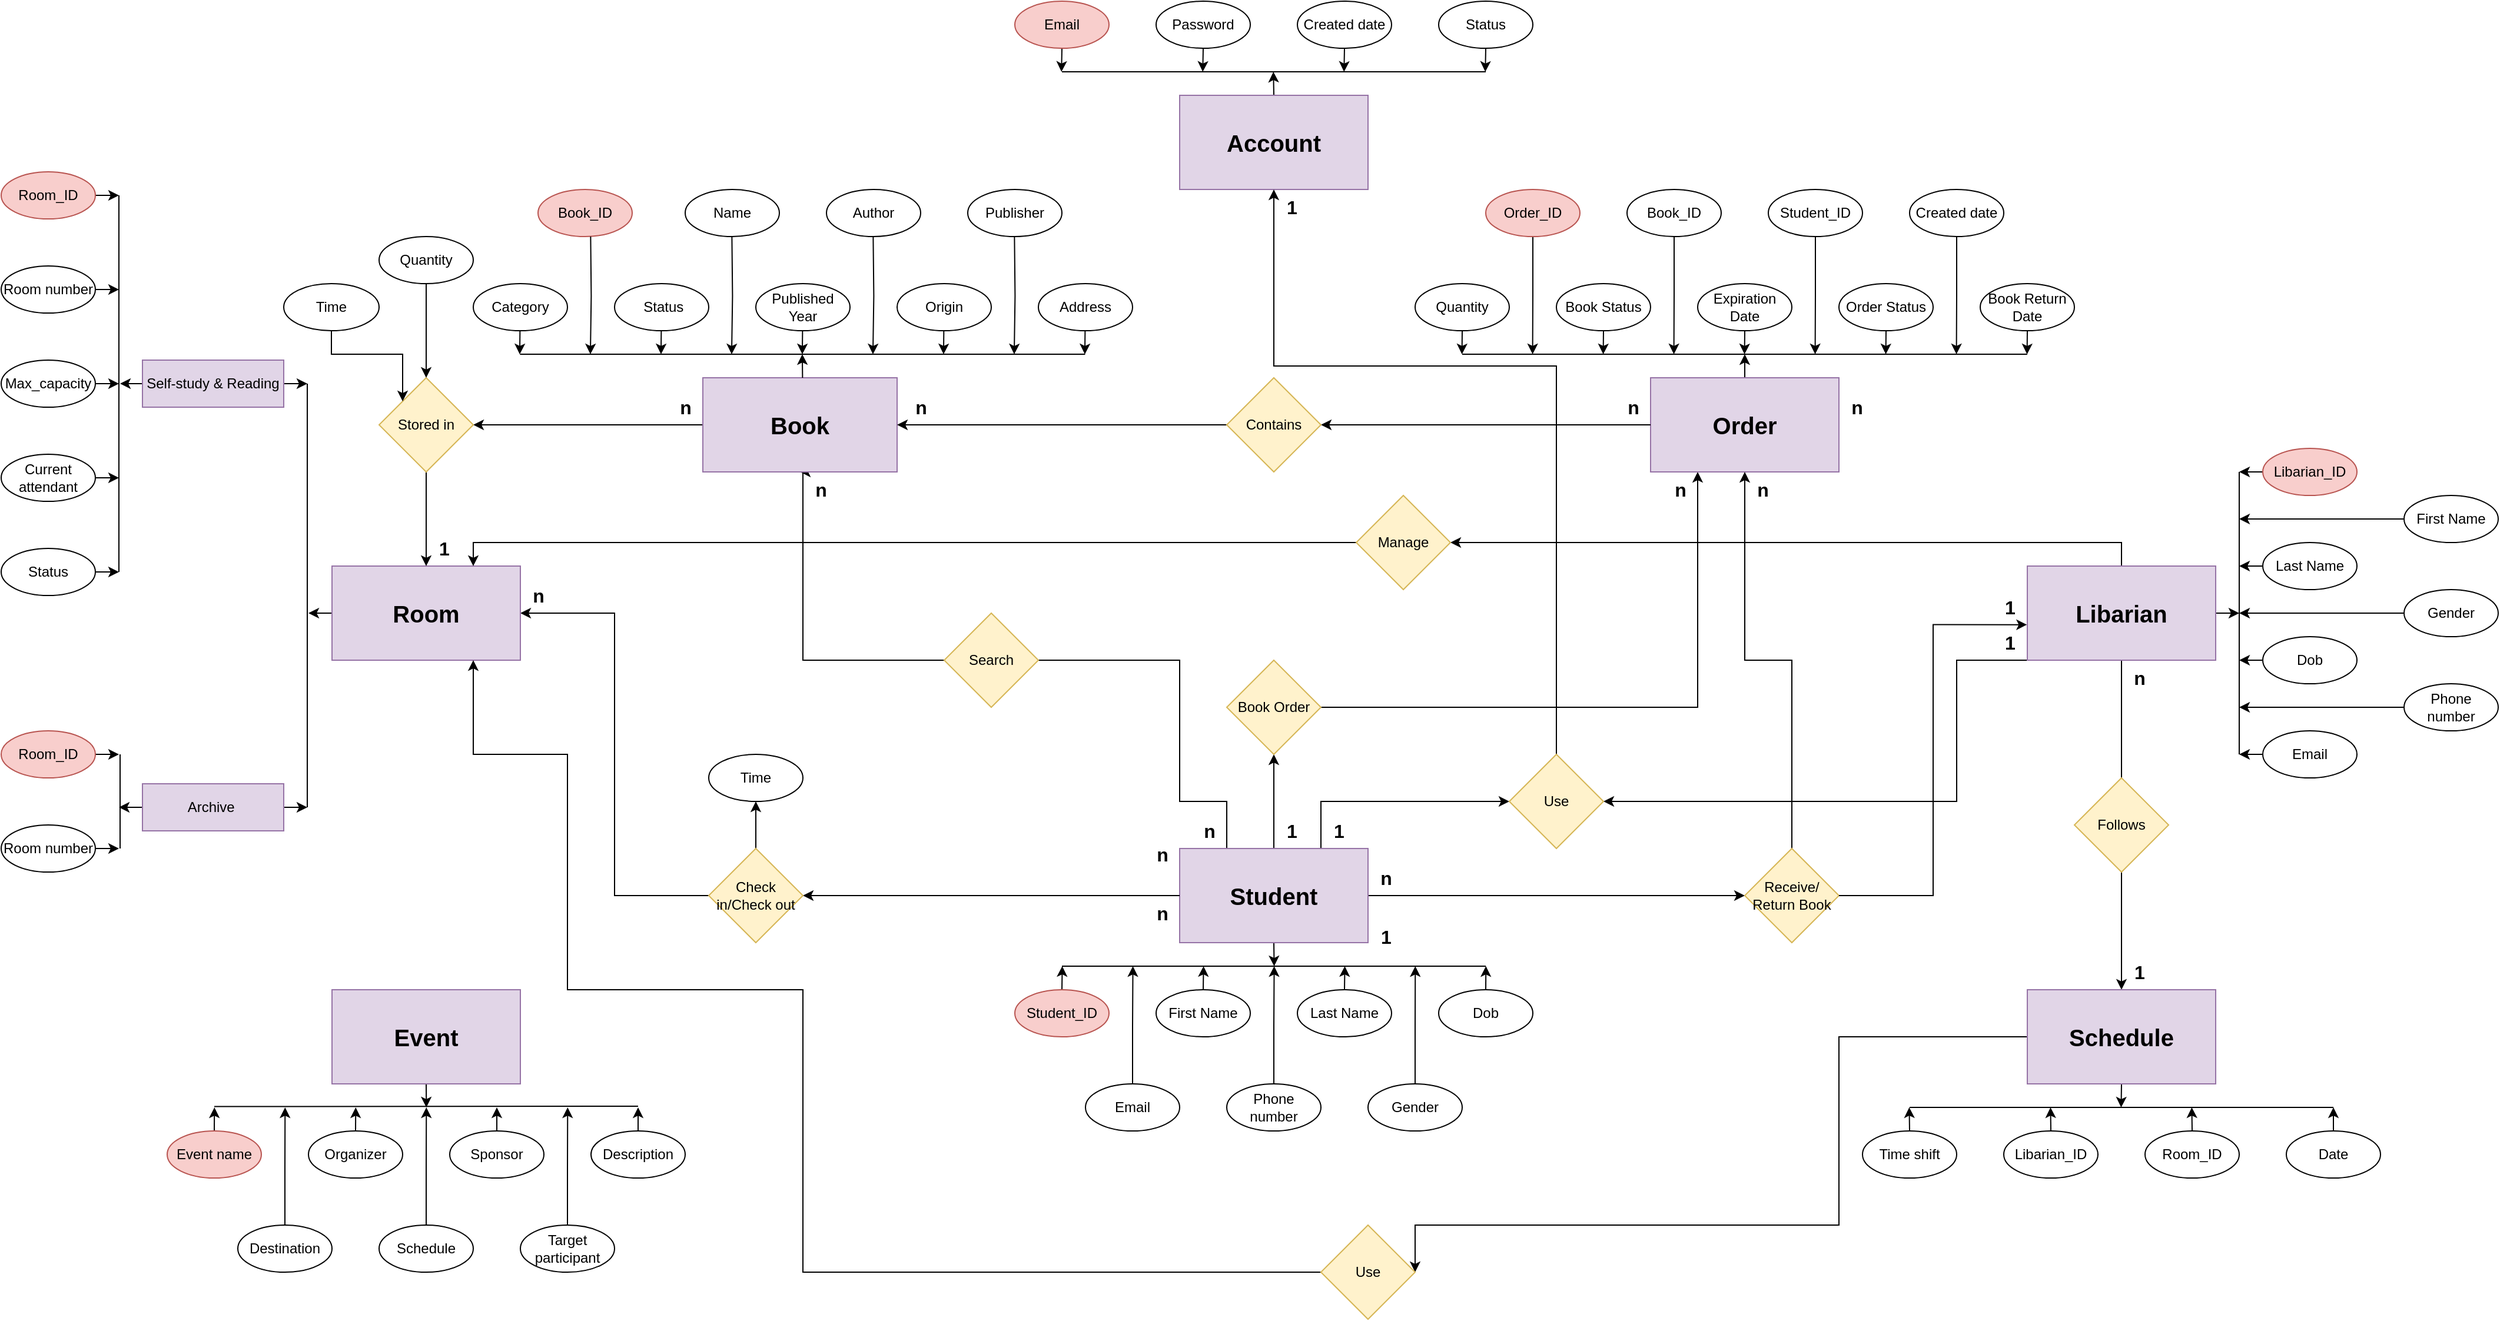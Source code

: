 <mxfile version="24.5.2" type="github">
  <diagram id="R2lEEEUBdFMjLlhIrx00" name="Page-1">
    <mxGraphModel dx="2450" dy="1720" grid="1" gridSize="10" guides="1" tooltips="1" connect="1" arrows="1" fold="1" page="1" pageScale="1" pageWidth="850" pageHeight="1100" math="0" shadow="0" extFonts="Permanent Marker^https://fonts.googleapis.com/css?family=Permanent+Marker">
      <root>
        <mxCell id="0" />
        <mxCell id="1" parent="0" />
        <mxCell id="fHZ4egSgoJ2Gnob8rH2M-85" style="edgeStyle=orthogonalEdgeStyle;rounded=0;orthogonalLoop=1;jettySize=auto;html=1;exitX=0;exitY=0.5;exitDx=0;exitDy=0;entryX=1;entryY=0.5;entryDx=0;entryDy=0;" parent="1" source="fHZ4egSgoJ2Gnob8rH2M-86" target="fHZ4egSgoJ2Gnob8rH2M-6" edge="1">
          <mxGeometry relative="1" as="geometry" />
        </mxCell>
        <mxCell id="nPannfwYDDtQcJ3ThzXa-50" style="edgeStyle=orthogonalEdgeStyle;rounded=0;orthogonalLoop=1;jettySize=auto;html=1;exitX=0.5;exitY=1;exitDx=0;exitDy=0;" parent="1" source="fHZ4egSgoJ2Gnob8rH2M-2" edge="1">
          <mxGeometry relative="1" as="geometry">
            <mxPoint x="240.286" y="540.0" as="targetPoint" />
          </mxGeometry>
        </mxCell>
        <mxCell id="nPannfwYDDtQcJ3ThzXa-118" style="edgeStyle=orthogonalEdgeStyle;rounded=0;orthogonalLoop=1;jettySize=auto;html=1;exitX=0.5;exitY=0;exitDx=0;exitDy=0;entryX=0.5;entryY=1;entryDx=0;entryDy=0;" parent="1" source="fHZ4egSgoJ2Gnob8rH2M-2" target="fHZ4egSgoJ2Gnob8rH2M-61" edge="1">
          <mxGeometry relative="1" as="geometry" />
        </mxCell>
        <mxCell id="nPannfwYDDtQcJ3ThzXa-122" style="edgeStyle=orthogonalEdgeStyle;rounded=0;orthogonalLoop=1;jettySize=auto;html=1;exitX=1;exitY=0.5;exitDx=0;exitDy=0;entryX=0;entryY=0.5;entryDx=0;entryDy=0;" parent="1" source="fHZ4egSgoJ2Gnob8rH2M-2" target="fHZ4egSgoJ2Gnob8rH2M-80" edge="1">
          <mxGeometry relative="1" as="geometry" />
        </mxCell>
        <mxCell id="nPannfwYDDtQcJ3ThzXa-128" style="edgeStyle=orthogonalEdgeStyle;rounded=0;orthogonalLoop=1;jettySize=auto;html=1;exitX=0.25;exitY=0;exitDx=0;exitDy=0;entryX=0.5;entryY=1;entryDx=0;entryDy=0;" parent="1" source="fHZ4egSgoJ2Gnob8rH2M-2" target="fHZ4egSgoJ2Gnob8rH2M-3" edge="1">
          <mxGeometry relative="1" as="geometry">
            <Array as="points">
              <mxPoint x="200" y="400" />
              <mxPoint x="160" y="400" />
              <mxPoint x="160" y="280" />
              <mxPoint x="-160" y="280" />
            </Array>
          </mxGeometry>
        </mxCell>
        <mxCell id="SuDXE0bsGYJkUEQpSy4k-60" style="edgeStyle=orthogonalEdgeStyle;rounded=0;orthogonalLoop=1;jettySize=auto;html=1;exitX=0.75;exitY=0;exitDx=0;exitDy=0;entryX=0;entryY=0.5;entryDx=0;entryDy=0;" parent="1" source="fHZ4egSgoJ2Gnob8rH2M-2" target="SuDXE0bsGYJkUEQpSy4k-59" edge="1">
          <mxGeometry relative="1" as="geometry" />
        </mxCell>
        <mxCell id="fHZ4egSgoJ2Gnob8rH2M-2" value="&lt;b&gt;&lt;font style=&quot;font-size: 20px;&quot;&gt;Student&lt;/font&gt;&lt;/b&gt;" style="rounded=0;whiteSpace=wrap;html=1;fillColor=#e1d5e7;strokeColor=#9673a6;" parent="1" vertex="1">
          <mxGeometry x="160" y="440" width="160" height="80" as="geometry" />
        </mxCell>
        <mxCell id="nPannfwYDDtQcJ3ThzXa-74" style="edgeStyle=orthogonalEdgeStyle;rounded=0;orthogonalLoop=1;jettySize=auto;html=1;exitX=0;exitY=0.5;exitDx=0;exitDy=0;entryX=1;entryY=0.5;entryDx=0;entryDy=0;" parent="1" source="fHZ4egSgoJ2Gnob8rH2M-3" target="fHZ4egSgoJ2Gnob8rH2M-96" edge="1">
          <mxGeometry relative="1" as="geometry" />
        </mxCell>
        <mxCell id="fHZ4egSgoJ2Gnob8rH2M-3" value="&lt;font style=&quot;font-size: 20px;&quot;&gt;&lt;b&gt;Book&lt;/b&gt;&lt;/font&gt;" style="rounded=0;whiteSpace=wrap;html=1;fillColor=#e1d5e7;strokeColor=#9673a6;" parent="1" vertex="1">
          <mxGeometry x="-245" y="40" width="165" height="80" as="geometry" />
        </mxCell>
        <mxCell id="nPannfwYDDtQcJ3ThzXa-60" style="edgeStyle=orthogonalEdgeStyle;rounded=0;orthogonalLoop=1;jettySize=auto;html=1;exitX=1;exitY=0.5;exitDx=0;exitDy=0;" parent="1" source="fHZ4egSgoJ2Gnob8rH2M-4" edge="1">
          <mxGeometry relative="1" as="geometry">
            <mxPoint x="1060" y="240.333" as="targetPoint" />
          </mxGeometry>
        </mxCell>
        <mxCell id="nPannfwYDDtQcJ3ThzXa-61" style="edgeStyle=orthogonalEdgeStyle;rounded=0;orthogonalLoop=1;jettySize=auto;html=1;exitX=0.5;exitY=1;exitDx=0;exitDy=0;entryX=0.5;entryY=0;entryDx=0;entryDy=0;" parent="1" source="fHZ4egSgoJ2Gnob8rH2M-4" target="fHZ4egSgoJ2Gnob8rH2M-45" edge="1">
          <mxGeometry relative="1" as="geometry" />
        </mxCell>
        <mxCell id="SuDXE0bsGYJkUEQpSy4k-29" style="edgeStyle=orthogonalEdgeStyle;rounded=0;orthogonalLoop=1;jettySize=auto;html=1;exitX=0.5;exitY=0;exitDx=0;exitDy=0;entryX=1;entryY=0.5;entryDx=0;entryDy=0;" parent="1" source="fHZ4egSgoJ2Gnob8rH2M-4" target="SuDXE0bsGYJkUEQpSy4k-24" edge="1">
          <mxGeometry relative="1" as="geometry" />
        </mxCell>
        <mxCell id="SuDXE0bsGYJkUEQpSy4k-61" style="edgeStyle=orthogonalEdgeStyle;rounded=0;orthogonalLoop=1;jettySize=auto;html=1;exitX=0;exitY=1;exitDx=0;exitDy=0;entryX=1;entryY=0.5;entryDx=0;entryDy=0;" parent="1" source="fHZ4egSgoJ2Gnob8rH2M-4" target="SuDXE0bsGYJkUEQpSy4k-59" edge="1">
          <mxGeometry relative="1" as="geometry">
            <Array as="points">
              <mxPoint x="820" y="280" />
              <mxPoint x="820" y="400" />
            </Array>
          </mxGeometry>
        </mxCell>
        <mxCell id="fHZ4egSgoJ2Gnob8rH2M-4" value="&lt;b&gt;&lt;font style=&quot;font-size: 20px;&quot;&gt;Libarian&lt;/font&gt;&lt;/b&gt;" style="rounded=0;whiteSpace=wrap;html=1;fillColor=#e1d5e7;strokeColor=#9673a6;" parent="1" vertex="1">
          <mxGeometry x="880" y="200" width="160" height="80" as="geometry" />
        </mxCell>
        <mxCell id="nPannfwYDDtQcJ3ThzXa-81" style="edgeStyle=orthogonalEdgeStyle;rounded=0;orthogonalLoop=1;jettySize=auto;html=1;exitX=0;exitY=0.5;exitDx=0;exitDy=0;" parent="1" source="fHZ4egSgoJ2Gnob8rH2M-6" edge="1">
          <mxGeometry relative="1" as="geometry">
            <mxPoint x="-580" y="240" as="targetPoint" />
          </mxGeometry>
        </mxCell>
        <mxCell id="fHZ4egSgoJ2Gnob8rH2M-6" value="&lt;b&gt;&lt;font style=&quot;font-size: 20px;&quot;&gt;Room&lt;/font&gt;&lt;/b&gt;" style="rounded=0;whiteSpace=wrap;html=1;fillColor=#e1d5e7;strokeColor=#9673a6;" parent="1" vertex="1">
          <mxGeometry x="-560" y="200" width="160" height="80" as="geometry" />
        </mxCell>
        <mxCell id="nPannfwYDDtQcJ3ThzXa-49" style="edgeStyle=orthogonalEdgeStyle;rounded=0;orthogonalLoop=1;jettySize=auto;html=1;exitX=0.5;exitY=0;exitDx=0;exitDy=0;" parent="1" source="fHZ4egSgoJ2Gnob8rH2M-7" edge="1">
          <mxGeometry relative="1" as="geometry">
            <mxPoint x="60.286" y="540.0" as="targetPoint" />
          </mxGeometry>
        </mxCell>
        <mxCell id="fHZ4egSgoJ2Gnob8rH2M-7" value="Student_ID" style="ellipse;whiteSpace=wrap;html=1;fillColor=#f8cecc;strokeColor=#b85450;" parent="1" vertex="1">
          <mxGeometry x="20" y="560" width="80" height="40" as="geometry" />
        </mxCell>
        <mxCell id="nPannfwYDDtQcJ3ThzXa-47" style="edgeStyle=orthogonalEdgeStyle;rounded=0;orthogonalLoop=1;jettySize=auto;html=1;exitX=0.5;exitY=0;exitDx=0;exitDy=0;" parent="1" source="fHZ4egSgoJ2Gnob8rH2M-8" edge="1">
          <mxGeometry relative="1" as="geometry">
            <mxPoint x="180.286" y="540.0" as="targetPoint" />
          </mxGeometry>
        </mxCell>
        <mxCell id="fHZ4egSgoJ2Gnob8rH2M-8" value="First Name" style="ellipse;whiteSpace=wrap;html=1;" parent="1" vertex="1">
          <mxGeometry x="140" y="560" width="80" height="40" as="geometry" />
        </mxCell>
        <mxCell id="nPannfwYDDtQcJ3ThzXa-53" style="edgeStyle=orthogonalEdgeStyle;rounded=0;orthogonalLoop=1;jettySize=auto;html=1;exitX=0;exitY=0.5;exitDx=0;exitDy=0;" parent="1" edge="1">
          <mxGeometry relative="1" as="geometry">
            <mxPoint x="1060" y="120.333" as="targetPoint" />
            <mxPoint x="1080.0" y="120" as="sourcePoint" />
          </mxGeometry>
        </mxCell>
        <mxCell id="fHZ4egSgoJ2Gnob8rH2M-9" value="Libarian_ID" style="ellipse;whiteSpace=wrap;html=1;fillColor=#f8cecc;strokeColor=#b85450;" parent="1" vertex="1">
          <mxGeometry x="1080" y="100" width="80" height="40" as="geometry" />
        </mxCell>
        <mxCell id="nPannfwYDDtQcJ3ThzXa-46" style="edgeStyle=orthogonalEdgeStyle;rounded=0;orthogonalLoop=1;jettySize=auto;html=1;exitX=0.5;exitY=0;exitDx=0;exitDy=0;" parent="1" source="fHZ4egSgoJ2Gnob8rH2M-10" edge="1">
          <mxGeometry relative="1" as="geometry">
            <mxPoint x="240.286" y="540.0" as="targetPoint" />
          </mxGeometry>
        </mxCell>
        <mxCell id="fHZ4egSgoJ2Gnob8rH2M-10" value="Phone number" style="ellipse;whiteSpace=wrap;html=1;" parent="1" vertex="1">
          <mxGeometry x="200" y="640" width="80" height="40" as="geometry" />
        </mxCell>
        <mxCell id="nPannfwYDDtQcJ3ThzXa-45" style="edgeStyle=orthogonalEdgeStyle;rounded=0;orthogonalLoop=1;jettySize=auto;html=1;exitX=0.5;exitY=0;exitDx=0;exitDy=0;" parent="1" source="fHZ4egSgoJ2Gnob8rH2M-11" edge="1">
          <mxGeometry relative="1" as="geometry">
            <mxPoint x="120.286" y="540.0" as="targetPoint" />
          </mxGeometry>
        </mxCell>
        <mxCell id="fHZ4egSgoJ2Gnob8rH2M-11" value="Email" style="ellipse;whiteSpace=wrap;html=1;" parent="1" vertex="1">
          <mxGeometry x="80" y="640" width="80" height="40" as="geometry" />
        </mxCell>
        <mxCell id="nPannfwYDDtQcJ3ThzXa-48" style="edgeStyle=orthogonalEdgeStyle;rounded=0;orthogonalLoop=1;jettySize=auto;html=1;exitX=0.5;exitY=0;exitDx=0;exitDy=0;" parent="1" source="fHZ4egSgoJ2Gnob8rH2M-12" edge="1">
          <mxGeometry relative="1" as="geometry">
            <mxPoint x="300.286" y="540.0" as="targetPoint" />
          </mxGeometry>
        </mxCell>
        <mxCell id="fHZ4egSgoJ2Gnob8rH2M-12" value="Last Name" style="ellipse;whiteSpace=wrap;html=1;" parent="1" vertex="1">
          <mxGeometry x="260" y="560" width="80" height="40" as="geometry" />
        </mxCell>
        <mxCell id="fHZ4egSgoJ2Gnob8rH2M-14" value="Book_ID" style="ellipse;whiteSpace=wrap;html=1;fillColor=#f8cecc;strokeColor=#b85450;" parent="1" vertex="1">
          <mxGeometry x="-385" y="-120" width="80" height="40" as="geometry" />
        </mxCell>
        <mxCell id="fHZ4egSgoJ2Gnob8rH2M-15" value="Name" style="ellipse;whiteSpace=wrap;html=1;" parent="1" vertex="1">
          <mxGeometry x="-260" y="-120" width="80" height="40" as="geometry" />
        </mxCell>
        <mxCell id="fHZ4egSgoJ2Gnob8rH2M-16" value="Origin" style="ellipse;whiteSpace=wrap;html=1;" parent="1" vertex="1">
          <mxGeometry x="-80" y="-40" width="80" height="40" as="geometry" />
        </mxCell>
        <mxCell id="fHZ4egSgoJ2Gnob8rH2M-17" value="Publisher" style="ellipse;whiteSpace=wrap;html=1;" parent="1" vertex="1">
          <mxGeometry x="-20" y="-120" width="80" height="40" as="geometry" />
        </mxCell>
        <mxCell id="fHZ4egSgoJ2Gnob8rH2M-18" value="Author" style="ellipse;whiteSpace=wrap;html=1;" parent="1" vertex="1">
          <mxGeometry x="-140" y="-120" width="80" height="40" as="geometry" />
        </mxCell>
        <mxCell id="fHZ4egSgoJ2Gnob8rH2M-19" value="&amp;nbsp;Status" style="ellipse;whiteSpace=wrap;html=1;" parent="1" vertex="1">
          <mxGeometry x="-320" y="-40" width="80" height="40" as="geometry" />
        </mxCell>
        <mxCell id="fHZ4egSgoJ2Gnob8rH2M-32" value="Published Year" style="ellipse;whiteSpace=wrap;html=1;" parent="1" vertex="1">
          <mxGeometry x="-200" y="-40" width="80" height="40" as="geometry" />
        </mxCell>
        <mxCell id="fHZ4egSgoJ2Gnob8rH2M-33" value="Category" style="ellipse;whiteSpace=wrap;html=1;" parent="1" vertex="1">
          <mxGeometry x="-440" y="-40" width="80" height="40" as="geometry" />
        </mxCell>
        <mxCell id="nPannfwYDDtQcJ3ThzXa-80" style="edgeStyle=orthogonalEdgeStyle;rounded=0;orthogonalLoop=1;jettySize=auto;html=1;exitX=1;exitY=0.5;exitDx=0;exitDy=0;" parent="1" source="fHZ4egSgoJ2Gnob8rH2M-35" edge="1">
          <mxGeometry relative="1" as="geometry">
            <mxPoint x="-741" y="-115" as="targetPoint" />
          </mxGeometry>
        </mxCell>
        <mxCell id="fHZ4egSgoJ2Gnob8rH2M-35" value="Room_ID" style="ellipse;whiteSpace=wrap;html=1;fillColor=#f8cecc;strokeColor=#b85450;" parent="1" vertex="1">
          <mxGeometry x="-841" y="-135" width="80" height="40" as="geometry" />
        </mxCell>
        <mxCell id="nPannfwYDDtQcJ3ThzXa-77" style="edgeStyle=orthogonalEdgeStyle;rounded=0;orthogonalLoop=1;jettySize=auto;html=1;exitX=1;exitY=0.5;exitDx=0;exitDy=0;" parent="1" source="fHZ4egSgoJ2Gnob8rH2M-36" edge="1">
          <mxGeometry relative="1" as="geometry">
            <mxPoint x="-741" y="205" as="targetPoint" />
          </mxGeometry>
        </mxCell>
        <mxCell id="fHZ4egSgoJ2Gnob8rH2M-36" value="Status" style="ellipse;whiteSpace=wrap;html=1;" parent="1" vertex="1">
          <mxGeometry x="-841" y="185" width="80" height="40" as="geometry" />
        </mxCell>
        <mxCell id="nPannfwYDDtQcJ3ThzXa-78" style="edgeStyle=orthogonalEdgeStyle;rounded=0;orthogonalLoop=1;jettySize=auto;html=1;exitX=1;exitY=0.5;exitDx=0;exitDy=0;" parent="1" source="fHZ4egSgoJ2Gnob8rH2M-37" edge="1">
          <mxGeometry relative="1" as="geometry">
            <mxPoint x="-741" y="45" as="targetPoint" />
          </mxGeometry>
        </mxCell>
        <mxCell id="fHZ4egSgoJ2Gnob8rH2M-37" value="Max_capacity" style="ellipse;whiteSpace=wrap;html=1;" parent="1" vertex="1">
          <mxGeometry x="-841" y="25" width="80" height="40" as="geometry" />
        </mxCell>
        <mxCell id="nPannfwYDDtQcJ3ThzXa-79" style="edgeStyle=orthogonalEdgeStyle;rounded=0;orthogonalLoop=1;jettySize=auto;html=1;exitX=1;exitY=0.5;exitDx=0;exitDy=0;" parent="1" source="fHZ4egSgoJ2Gnob8rH2M-38" edge="1">
          <mxGeometry relative="1" as="geometry">
            <mxPoint x="-741" y="-35" as="targetPoint" />
          </mxGeometry>
        </mxCell>
        <mxCell id="fHZ4egSgoJ2Gnob8rH2M-38" value="Room number" style="ellipse;whiteSpace=wrap;html=1;" parent="1" vertex="1">
          <mxGeometry x="-841" y="-55" width="80" height="40" as="geometry" />
        </mxCell>
        <mxCell id="nPannfwYDDtQcJ3ThzXa-57" style="edgeStyle=orthogonalEdgeStyle;rounded=0;orthogonalLoop=1;jettySize=auto;html=1;exitX=0;exitY=0.5;exitDx=0;exitDy=0;" parent="1" source="fHZ4egSgoJ2Gnob8rH2M-40" edge="1">
          <mxGeometry relative="1" as="geometry">
            <mxPoint x="1060" y="320" as="targetPoint" />
          </mxGeometry>
        </mxCell>
        <mxCell id="fHZ4egSgoJ2Gnob8rH2M-40" value="Phone number" style="ellipse;whiteSpace=wrap;html=1;" parent="1" vertex="1">
          <mxGeometry x="1200" y="300" width="80" height="40" as="geometry" />
        </mxCell>
        <mxCell id="nPannfwYDDtQcJ3ThzXa-56" style="edgeStyle=orthogonalEdgeStyle;rounded=0;orthogonalLoop=1;jettySize=auto;html=1;exitX=0;exitY=0.5;exitDx=0;exitDy=0;" parent="1" source="fHZ4egSgoJ2Gnob8rH2M-41" edge="1">
          <mxGeometry relative="1" as="geometry">
            <mxPoint x="1060" y="360.333" as="targetPoint" />
          </mxGeometry>
        </mxCell>
        <mxCell id="fHZ4egSgoJ2Gnob8rH2M-41" value="Email" style="ellipse;whiteSpace=wrap;html=1;" parent="1" vertex="1">
          <mxGeometry x="1080" y="340" width="80" height="40" as="geometry" />
        </mxCell>
        <mxCell id="nPannfwYDDtQcJ3ThzXa-54" style="edgeStyle=orthogonalEdgeStyle;rounded=0;orthogonalLoop=1;jettySize=auto;html=1;exitX=0;exitY=0.5;exitDx=0;exitDy=0;" parent="1" source="fHZ4egSgoJ2Gnob8rH2M-42" edge="1">
          <mxGeometry relative="1" as="geometry">
            <mxPoint x="1060" y="200.333" as="targetPoint" />
          </mxGeometry>
        </mxCell>
        <mxCell id="fHZ4egSgoJ2Gnob8rH2M-42" value="Last Name" style="ellipse;whiteSpace=wrap;html=1;" parent="1" vertex="1">
          <mxGeometry x="1080" y="180" width="80" height="40" as="geometry" />
        </mxCell>
        <mxCell id="nPannfwYDDtQcJ3ThzXa-55" style="edgeStyle=orthogonalEdgeStyle;rounded=0;orthogonalLoop=1;jettySize=auto;html=1;exitX=0;exitY=0.5;exitDx=0;exitDy=0;" parent="1" source="fHZ4egSgoJ2Gnob8rH2M-43" edge="1">
          <mxGeometry relative="1" as="geometry">
            <mxPoint x="1060" y="280.333" as="targetPoint" />
          </mxGeometry>
        </mxCell>
        <mxCell id="fHZ4egSgoJ2Gnob8rH2M-43" value="Dob" style="ellipse;whiteSpace=wrap;html=1;" parent="1" vertex="1">
          <mxGeometry x="1080" y="260" width="80" height="40" as="geometry" />
        </mxCell>
        <mxCell id="nPannfwYDDtQcJ3ThzXa-68" style="edgeStyle=orthogonalEdgeStyle;rounded=0;orthogonalLoop=1;jettySize=auto;html=1;exitX=0.5;exitY=1;exitDx=0;exitDy=0;" parent="1" source="fHZ4egSgoJ2Gnob8rH2M-45" edge="1">
          <mxGeometry relative="1" as="geometry">
            <mxPoint x="959.706" y="660" as="targetPoint" />
          </mxGeometry>
        </mxCell>
        <mxCell id="SuDXE0bsGYJkUEQpSy4k-39" style="edgeStyle=orthogonalEdgeStyle;rounded=0;orthogonalLoop=1;jettySize=auto;html=1;exitX=0;exitY=0.5;exitDx=0;exitDy=0;entryX=1;entryY=0.5;entryDx=0;entryDy=0;" parent="1" source="fHZ4egSgoJ2Gnob8rH2M-45" target="SuDXE0bsGYJkUEQpSy4k-37" edge="1">
          <mxGeometry relative="1" as="geometry">
            <mxPoint x="400" y="800" as="targetPoint" />
            <Array as="points">
              <mxPoint x="720" y="600" />
              <mxPoint x="720" y="760" />
              <mxPoint x="360" y="760" />
            </Array>
          </mxGeometry>
        </mxCell>
        <mxCell id="fHZ4egSgoJ2Gnob8rH2M-45" value="&lt;font style=&quot;font-size: 20px;&quot;&gt;&lt;b&gt;Schedule&lt;/b&gt;&lt;/font&gt;" style="rounded=0;whiteSpace=wrap;html=1;fillColor=#e1d5e7;strokeColor=#9673a6;" parent="1" vertex="1">
          <mxGeometry x="880" y="560" width="160" height="80" as="geometry" />
        </mxCell>
        <mxCell id="nPannfwYDDtQcJ3ThzXa-65" style="edgeStyle=orthogonalEdgeStyle;rounded=0;orthogonalLoop=1;jettySize=auto;html=1;exitX=0.5;exitY=0;exitDx=0;exitDy=0;" parent="1" source="fHZ4egSgoJ2Gnob8rH2M-46" edge="1">
          <mxGeometry relative="1" as="geometry">
            <mxPoint x="1019.706" y="660" as="targetPoint" />
          </mxGeometry>
        </mxCell>
        <mxCell id="fHZ4egSgoJ2Gnob8rH2M-46" value="Room_ID" style="ellipse;whiteSpace=wrap;html=1;" parent="1" vertex="1">
          <mxGeometry x="980" y="680" width="80" height="40" as="geometry" />
        </mxCell>
        <mxCell id="nPannfwYDDtQcJ3ThzXa-66" style="edgeStyle=orthogonalEdgeStyle;rounded=0;orthogonalLoop=1;jettySize=auto;html=1;exitX=0.5;exitY=0;exitDx=0;exitDy=0;" parent="1" source="fHZ4egSgoJ2Gnob8rH2M-47" edge="1">
          <mxGeometry relative="1" as="geometry">
            <mxPoint x="899.706" y="660" as="targetPoint" />
          </mxGeometry>
        </mxCell>
        <mxCell id="fHZ4egSgoJ2Gnob8rH2M-47" value="Libarian_ID" style="ellipse;whiteSpace=wrap;html=1;" parent="1" vertex="1">
          <mxGeometry x="860" y="680" width="80" height="40" as="geometry" />
        </mxCell>
        <mxCell id="nPannfwYDDtQcJ3ThzXa-67" style="edgeStyle=orthogonalEdgeStyle;rounded=0;orthogonalLoop=1;jettySize=auto;html=1;exitX=0.5;exitY=0;exitDx=0;exitDy=0;" parent="1" source="fHZ4egSgoJ2Gnob8rH2M-48" edge="1">
          <mxGeometry relative="1" as="geometry">
            <mxPoint x="779.706" y="660" as="targetPoint" />
          </mxGeometry>
        </mxCell>
        <mxCell id="fHZ4egSgoJ2Gnob8rH2M-48" value="Time shift" style="ellipse;whiteSpace=wrap;html=1;" parent="1" vertex="1">
          <mxGeometry x="740" y="680" width="80" height="40" as="geometry" />
        </mxCell>
        <mxCell id="nPannfwYDDtQcJ3ThzXa-92" style="edgeStyle=orthogonalEdgeStyle;rounded=0;orthogonalLoop=1;jettySize=auto;html=1;exitX=0.5;exitY=1;exitDx=0;exitDy=0;" parent="1" source="fHZ4egSgoJ2Gnob8rH2M-50" edge="1">
          <mxGeometry relative="1" as="geometry">
            <mxPoint x="-479.857" y="660" as="targetPoint" />
          </mxGeometry>
        </mxCell>
        <mxCell id="fHZ4egSgoJ2Gnob8rH2M-50" value="&lt;b&gt;&lt;font style=&quot;font-size: 20px;&quot;&gt;Event&lt;/font&gt;&lt;/b&gt;" style="rounded=0;whiteSpace=wrap;html=1;fillColor=#e1d5e7;strokeColor=#9673a6;" parent="1" vertex="1">
          <mxGeometry x="-560" y="560" width="160" height="80" as="geometry" />
        </mxCell>
        <mxCell id="nPannfwYDDtQcJ3ThzXa-88" style="edgeStyle=orthogonalEdgeStyle;rounded=0;orthogonalLoop=1;jettySize=auto;html=1;exitX=0.5;exitY=0;exitDx=0;exitDy=0;" parent="1" source="fHZ4egSgoJ2Gnob8rH2M-51" edge="1">
          <mxGeometry relative="1" as="geometry">
            <mxPoint x="-659.857" y="660" as="targetPoint" />
          </mxGeometry>
        </mxCell>
        <mxCell id="fHZ4egSgoJ2Gnob8rH2M-51" value="Event name" style="ellipse;whiteSpace=wrap;html=1;fillColor=#f8cecc;strokeColor=#b85450;" parent="1" vertex="1">
          <mxGeometry x="-700" y="680" width="80" height="40" as="geometry" />
        </mxCell>
        <mxCell id="nPannfwYDDtQcJ3ThzXa-90" style="edgeStyle=orthogonalEdgeStyle;rounded=0;orthogonalLoop=1;jettySize=auto;html=1;exitX=0.5;exitY=0;exitDx=0;exitDy=0;" parent="1" source="fHZ4egSgoJ2Gnob8rH2M-53" edge="1">
          <mxGeometry relative="1" as="geometry">
            <mxPoint x="-420" y="660" as="targetPoint" />
          </mxGeometry>
        </mxCell>
        <mxCell id="fHZ4egSgoJ2Gnob8rH2M-53" value="Sponsor" style="ellipse;whiteSpace=wrap;html=1;" parent="1" vertex="1">
          <mxGeometry x="-460" y="680" width="80" height="40" as="geometry" />
        </mxCell>
        <mxCell id="nPannfwYDDtQcJ3ThzXa-89" style="edgeStyle=orthogonalEdgeStyle;rounded=0;orthogonalLoop=1;jettySize=auto;html=1;exitX=0.5;exitY=0;exitDx=0;exitDy=0;" parent="1" source="fHZ4egSgoJ2Gnob8rH2M-54" edge="1">
          <mxGeometry relative="1" as="geometry">
            <mxPoint x="-539.857" y="660" as="targetPoint" />
          </mxGeometry>
        </mxCell>
        <mxCell id="fHZ4egSgoJ2Gnob8rH2M-54" value="Organizer" style="ellipse;whiteSpace=wrap;html=1;" parent="1" vertex="1">
          <mxGeometry x="-580" y="680" width="80" height="40" as="geometry" />
        </mxCell>
        <mxCell id="nPannfwYDDtQcJ3ThzXa-84" style="edgeStyle=orthogonalEdgeStyle;rounded=0;orthogonalLoop=1;jettySize=auto;html=1;exitX=0.5;exitY=0;exitDx=0;exitDy=0;" parent="1" source="fHZ4egSgoJ2Gnob8rH2M-55" edge="1">
          <mxGeometry relative="1" as="geometry">
            <mxPoint x="-479.857" y="660" as="targetPoint" />
          </mxGeometry>
        </mxCell>
        <mxCell id="fHZ4egSgoJ2Gnob8rH2M-55" value="Schedule" style="ellipse;whiteSpace=wrap;html=1;" parent="1" vertex="1">
          <mxGeometry x="-520" y="760" width="80" height="40" as="geometry" />
        </mxCell>
        <mxCell id="nPannfwYDDtQcJ3ThzXa-86" style="edgeStyle=orthogonalEdgeStyle;rounded=0;orthogonalLoop=1;jettySize=auto;html=1;exitX=0.5;exitY=0;exitDx=0;exitDy=0;" parent="1" source="fHZ4egSgoJ2Gnob8rH2M-59" edge="1">
          <mxGeometry relative="1" as="geometry">
            <mxPoint x="-599.857" y="660" as="targetPoint" />
          </mxGeometry>
        </mxCell>
        <mxCell id="fHZ4egSgoJ2Gnob8rH2M-59" value="Destination" style="ellipse;whiteSpace=wrap;html=1;" parent="1" vertex="1">
          <mxGeometry x="-640" y="760" width="80" height="40" as="geometry" />
        </mxCell>
        <mxCell id="nPannfwYDDtQcJ3ThzXa-119" style="edgeStyle=orthogonalEdgeStyle;rounded=0;orthogonalLoop=1;jettySize=auto;html=1;exitX=1;exitY=0.5;exitDx=0;exitDy=0;entryX=0.25;entryY=1;entryDx=0;entryDy=0;" parent="1" source="fHZ4egSgoJ2Gnob8rH2M-61" target="fHZ4egSgoJ2Gnob8rH2M-63" edge="1">
          <mxGeometry relative="1" as="geometry">
            <mxPoint x="600" y="170" as="targetPoint" />
          </mxGeometry>
        </mxCell>
        <mxCell id="fHZ4egSgoJ2Gnob8rH2M-61" value="Book Order" style="rhombus;whiteSpace=wrap;html=1;fillColor=#fff2cc;strokeColor=#d6b656;" parent="1" vertex="1">
          <mxGeometry x="200" y="280" width="80" height="80" as="geometry" />
        </mxCell>
        <mxCell id="fHZ4egSgoJ2Gnob8rH2M-88" style="edgeStyle=orthogonalEdgeStyle;rounded=0;orthogonalLoop=1;jettySize=auto;html=1;exitX=0;exitY=0.5;exitDx=0;exitDy=0;entryX=1;entryY=0.5;entryDx=0;entryDy=0;" parent="1" source="fHZ4egSgoJ2Gnob8rH2M-89" target="fHZ4egSgoJ2Gnob8rH2M-3" edge="1">
          <mxGeometry relative="1" as="geometry" />
        </mxCell>
        <mxCell id="nPannfwYDDtQcJ3ThzXa-41" style="edgeStyle=orthogonalEdgeStyle;rounded=0;orthogonalLoop=1;jettySize=auto;html=1;exitX=0.5;exitY=0;exitDx=0;exitDy=0;" parent="1" source="fHZ4egSgoJ2Gnob8rH2M-63" edge="1">
          <mxGeometry relative="1" as="geometry">
            <mxPoint x="640" y="20" as="targetPoint" />
          </mxGeometry>
        </mxCell>
        <mxCell id="fHZ4egSgoJ2Gnob8rH2M-63" value="&lt;b&gt;&lt;font style=&quot;font-size: 20px;&quot;&gt;Order&lt;/font&gt;&lt;/b&gt;" style="rounded=0;whiteSpace=wrap;html=1;fillColor=#e1d5e7;strokeColor=#9673a6;" parent="1" vertex="1">
          <mxGeometry x="560" y="40" width="160" height="80" as="geometry" />
        </mxCell>
        <mxCell id="nPannfwYDDtQcJ3ThzXa-16" style="edgeStyle=orthogonalEdgeStyle;rounded=0;orthogonalLoop=1;jettySize=auto;html=1;exitX=0.5;exitY=1;exitDx=0;exitDy=0;" parent="1" source="fHZ4egSgoJ2Gnob8rH2M-64" edge="1">
          <mxGeometry relative="1" as="geometry">
            <mxPoint x="459.789" y="20" as="targetPoint" />
          </mxGeometry>
        </mxCell>
        <mxCell id="fHZ4egSgoJ2Gnob8rH2M-64" value="Order_ID" style="ellipse;whiteSpace=wrap;html=1;fillColor=#f8cecc;strokeColor=#b85450;" parent="1" vertex="1">
          <mxGeometry x="420" y="-120" width="80" height="40" as="geometry" />
        </mxCell>
        <mxCell id="nPannfwYDDtQcJ3ThzXa-19" style="edgeStyle=orthogonalEdgeStyle;rounded=0;orthogonalLoop=1;jettySize=auto;html=1;exitX=0.5;exitY=1;exitDx=0;exitDy=0;" parent="1" source="fHZ4egSgoJ2Gnob8rH2M-65" edge="1">
          <mxGeometry relative="1" as="geometry">
            <mxPoint x="579.789" y="20" as="targetPoint" />
          </mxGeometry>
        </mxCell>
        <mxCell id="fHZ4egSgoJ2Gnob8rH2M-65" value="Book_ID" style="ellipse;whiteSpace=wrap;html=1;" parent="1" vertex="1">
          <mxGeometry x="540" y="-120" width="80" height="40" as="geometry" />
        </mxCell>
        <mxCell id="nPannfwYDDtQcJ3ThzXa-21" style="edgeStyle=orthogonalEdgeStyle;rounded=0;orthogonalLoop=1;jettySize=auto;html=1;exitX=0.5;exitY=1;exitDx=0;exitDy=0;" parent="1" source="fHZ4egSgoJ2Gnob8rH2M-66" edge="1">
          <mxGeometry relative="1" as="geometry">
            <mxPoint x="759.789" y="20" as="targetPoint" />
          </mxGeometry>
        </mxCell>
        <mxCell id="fHZ4egSgoJ2Gnob8rH2M-66" value="Order Status" style="ellipse;whiteSpace=wrap;html=1;" parent="1" vertex="1">
          <mxGeometry x="720" y="-40" width="80" height="40" as="geometry" />
        </mxCell>
        <mxCell id="nPannfwYDDtQcJ3ThzXa-24" style="edgeStyle=orthogonalEdgeStyle;rounded=0;orthogonalLoop=1;jettySize=auto;html=1;exitX=0.5;exitY=1;exitDx=0;exitDy=0;" parent="1" source="fHZ4egSgoJ2Gnob8rH2M-67" edge="1">
          <mxGeometry relative="1" as="geometry">
            <mxPoint x="819.789" y="20" as="targetPoint" />
          </mxGeometry>
        </mxCell>
        <mxCell id="fHZ4egSgoJ2Gnob8rH2M-67" value="Created date" style="ellipse;whiteSpace=wrap;html=1;" parent="1" vertex="1">
          <mxGeometry x="780" y="-120" width="80" height="40" as="geometry" />
        </mxCell>
        <mxCell id="nPannfwYDDtQcJ3ThzXa-23" style="edgeStyle=orthogonalEdgeStyle;rounded=0;orthogonalLoop=1;jettySize=auto;html=1;exitX=0.5;exitY=1;exitDx=0;exitDy=0;" parent="1" source="fHZ4egSgoJ2Gnob8rH2M-68" edge="1">
          <mxGeometry relative="1" as="geometry">
            <mxPoint x="699.789" y="20" as="targetPoint" />
          </mxGeometry>
        </mxCell>
        <mxCell id="fHZ4egSgoJ2Gnob8rH2M-68" value="Student_ID" style="ellipse;whiteSpace=wrap;html=1;" parent="1" vertex="1">
          <mxGeometry x="660" y="-120" width="80" height="40" as="geometry" />
        </mxCell>
        <mxCell id="nPannfwYDDtQcJ3ThzXa-17" style="edgeStyle=orthogonalEdgeStyle;rounded=0;orthogonalLoop=1;jettySize=auto;html=1;exitX=0.5;exitY=1;exitDx=0;exitDy=0;" parent="1" source="fHZ4egSgoJ2Gnob8rH2M-69" edge="1">
          <mxGeometry relative="1" as="geometry">
            <mxPoint x="399.789" y="20" as="targetPoint" />
          </mxGeometry>
        </mxCell>
        <mxCell id="fHZ4egSgoJ2Gnob8rH2M-69" value="Quantity" style="ellipse;whiteSpace=wrap;html=1;" parent="1" vertex="1">
          <mxGeometry x="360" y="-40" width="80" height="40" as="geometry" />
        </mxCell>
        <mxCell id="nPannfwYDDtQcJ3ThzXa-18" style="edgeStyle=orthogonalEdgeStyle;rounded=0;orthogonalLoop=1;jettySize=auto;html=1;exitX=0.5;exitY=1;exitDx=0;exitDy=0;" parent="1" source="fHZ4egSgoJ2Gnob8rH2M-70" edge="1">
          <mxGeometry relative="1" as="geometry">
            <mxPoint x="519.789" y="20" as="targetPoint" />
          </mxGeometry>
        </mxCell>
        <mxCell id="fHZ4egSgoJ2Gnob8rH2M-70" value="Book Status" style="ellipse;whiteSpace=wrap;html=1;" parent="1" vertex="1">
          <mxGeometry x="480" y="-40" width="80" height="40" as="geometry" />
        </mxCell>
        <mxCell id="nPannfwYDDtQcJ3ThzXa-20" style="edgeStyle=orthogonalEdgeStyle;rounded=0;orthogonalLoop=1;jettySize=auto;html=1;exitX=0.5;exitY=1;exitDx=0;exitDy=0;" parent="1" source="fHZ4egSgoJ2Gnob8rH2M-71" edge="1">
          <mxGeometry relative="1" as="geometry">
            <mxPoint x="639.789" y="20" as="targetPoint" />
          </mxGeometry>
        </mxCell>
        <mxCell id="fHZ4egSgoJ2Gnob8rH2M-71" value="Expiration Date" style="ellipse;whiteSpace=wrap;html=1;" parent="1" vertex="1">
          <mxGeometry x="600" y="-40" width="80" height="40" as="geometry" />
        </mxCell>
        <mxCell id="nPannfwYDDtQcJ3ThzXa-22" style="edgeStyle=orthogonalEdgeStyle;rounded=0;orthogonalLoop=1;jettySize=auto;html=1;exitX=0.5;exitY=1;exitDx=0;exitDy=0;" parent="1" source="fHZ4egSgoJ2Gnob8rH2M-72" edge="1">
          <mxGeometry relative="1" as="geometry">
            <mxPoint x="879.789" y="20" as="targetPoint" />
          </mxGeometry>
        </mxCell>
        <mxCell id="fHZ4egSgoJ2Gnob8rH2M-72" value="Book Return Date" style="ellipse;whiteSpace=wrap;html=1;" parent="1" vertex="1">
          <mxGeometry x="840" y="-40" width="80" height="40" as="geometry" />
        </mxCell>
        <mxCell id="nPannfwYDDtQcJ3ThzXa-120" style="edgeStyle=orthogonalEdgeStyle;rounded=0;orthogonalLoop=1;jettySize=auto;html=1;exitX=0.5;exitY=0;exitDx=0;exitDy=0;entryX=0.5;entryY=1;entryDx=0;entryDy=0;" parent="1" source="fHZ4egSgoJ2Gnob8rH2M-80" target="fHZ4egSgoJ2Gnob8rH2M-63" edge="1">
          <mxGeometry relative="1" as="geometry" />
        </mxCell>
        <mxCell id="fHZ4egSgoJ2Gnob8rH2M-80" value="Receive/&lt;div&gt;Return Book&lt;/div&gt;" style="rhombus;whiteSpace=wrap;html=1;fillColor=#fff2cc;strokeColor=#d6b656;" parent="1" vertex="1">
          <mxGeometry x="640" y="440" width="80" height="80" as="geometry" />
        </mxCell>
        <mxCell id="fHZ4egSgoJ2Gnob8rH2M-87" value="" style="edgeStyle=orthogonalEdgeStyle;rounded=0;orthogonalLoop=1;jettySize=auto;html=1;exitX=0;exitY=0.5;exitDx=0;exitDy=0;entryX=1;entryY=0.5;entryDx=0;entryDy=0;" parent="1" source="fHZ4egSgoJ2Gnob8rH2M-2" target="fHZ4egSgoJ2Gnob8rH2M-86" edge="1">
          <mxGeometry relative="1" as="geometry">
            <mxPoint x="280" y="480" as="sourcePoint" />
            <mxPoint x="-240" y="240" as="targetPoint" />
          </mxGeometry>
        </mxCell>
        <mxCell id="nPannfwYDDtQcJ3ThzXa-109" style="edgeStyle=orthogonalEdgeStyle;rounded=0;orthogonalLoop=1;jettySize=auto;html=1;exitX=0.5;exitY=0;exitDx=0;exitDy=0;entryX=0.5;entryY=1;entryDx=0;entryDy=0;" parent="1" source="fHZ4egSgoJ2Gnob8rH2M-86" target="nPannfwYDDtQcJ3ThzXa-108" edge="1">
          <mxGeometry relative="1" as="geometry" />
        </mxCell>
        <mxCell id="fHZ4egSgoJ2Gnob8rH2M-86" value="Check in/Check out" style="rhombus;whiteSpace=wrap;html=1;fillColor=#fff2cc;strokeColor=#d6b656;" parent="1" vertex="1">
          <mxGeometry x="-240" y="440" width="80" height="80" as="geometry" />
        </mxCell>
        <mxCell id="fHZ4egSgoJ2Gnob8rH2M-90" value="" style="edgeStyle=orthogonalEdgeStyle;rounded=0;orthogonalLoop=1;jettySize=auto;html=1;exitX=0;exitY=0.5;exitDx=0;exitDy=0;entryX=1;entryY=0.5;entryDx=0;entryDy=0;" parent="1" source="fHZ4egSgoJ2Gnob8rH2M-63" target="fHZ4egSgoJ2Gnob8rH2M-89" edge="1">
          <mxGeometry relative="1" as="geometry">
            <mxPoint x="440" y="80" as="sourcePoint" />
            <mxPoint x="80" y="100" as="targetPoint" />
          </mxGeometry>
        </mxCell>
        <mxCell id="fHZ4egSgoJ2Gnob8rH2M-89" value="Contains" style="rhombus;whiteSpace=wrap;html=1;fillColor=#fff2cc;strokeColor=#d6b656;" parent="1" vertex="1">
          <mxGeometry x="200" y="40" width="80" height="80" as="geometry" />
        </mxCell>
        <mxCell id="fHZ4egSgoJ2Gnob8rH2M-92" value="Follows" style="rhombus;whiteSpace=wrap;html=1;fillColor=#fff2cc;strokeColor=#d6b656;" parent="1" vertex="1">
          <mxGeometry x="920" y="380" width="80" height="80" as="geometry" />
        </mxCell>
        <mxCell id="nPannfwYDDtQcJ3ThzXa-75" style="edgeStyle=orthogonalEdgeStyle;rounded=0;orthogonalLoop=1;jettySize=auto;html=1;exitX=0.5;exitY=1;exitDx=0;exitDy=0;entryX=0.5;entryY=0;entryDx=0;entryDy=0;" parent="1" source="fHZ4egSgoJ2Gnob8rH2M-96" target="fHZ4egSgoJ2Gnob8rH2M-6" edge="1">
          <mxGeometry relative="1" as="geometry" />
        </mxCell>
        <mxCell id="fHZ4egSgoJ2Gnob8rH2M-96" value="Stored in" style="rhombus;whiteSpace=wrap;html=1;fillColor=#fff2cc;strokeColor=#d6b656;" parent="1" vertex="1">
          <mxGeometry x="-520" y="40" width="80" height="80" as="geometry" />
        </mxCell>
        <mxCell id="nPannfwYDDtQcJ3ThzXa-91" style="edgeStyle=orthogonalEdgeStyle;rounded=0;orthogonalLoop=1;jettySize=auto;html=1;exitX=0.5;exitY=0;exitDx=0;exitDy=0;" parent="1" source="nPannfwYDDtQcJ3ThzXa-1" edge="1">
          <mxGeometry relative="1" as="geometry">
            <mxPoint x="-300" y="660" as="targetPoint" />
          </mxGeometry>
        </mxCell>
        <mxCell id="nPannfwYDDtQcJ3ThzXa-1" value="Description" style="ellipse;whiteSpace=wrap;html=1;" parent="1" vertex="1">
          <mxGeometry x="-340" y="680" width="80" height="40" as="geometry" />
        </mxCell>
        <mxCell id="nPannfwYDDtQcJ3ThzXa-85" style="edgeStyle=orthogonalEdgeStyle;rounded=0;orthogonalLoop=1;jettySize=auto;html=1;exitX=0.5;exitY=0;exitDx=0;exitDy=0;" parent="1" source="nPannfwYDDtQcJ3ThzXa-2" edge="1">
          <mxGeometry relative="1" as="geometry">
            <mxPoint x="-359.857" y="660" as="targetPoint" />
          </mxGeometry>
        </mxCell>
        <mxCell id="nPannfwYDDtQcJ3ThzXa-2" value="Target participant" style="ellipse;whiteSpace=wrap;html=1;" parent="1" vertex="1">
          <mxGeometry x="-400" y="760" width="80" height="40" as="geometry" />
        </mxCell>
        <mxCell id="nPannfwYDDtQcJ3ThzXa-14" value="Address" style="ellipse;whiteSpace=wrap;html=1;" parent="1" vertex="1">
          <mxGeometry x="40" y="-40" width="80" height="40" as="geometry" />
        </mxCell>
        <mxCell id="nPannfwYDDtQcJ3ThzXa-15" value="" style="endArrow=none;html=1;rounded=0;" parent="1" edge="1">
          <mxGeometry width="50" height="50" relative="1" as="geometry">
            <mxPoint x="400" y="20" as="sourcePoint" />
            <mxPoint x="880" y="20" as="targetPoint" />
          </mxGeometry>
        </mxCell>
        <mxCell id="nPannfwYDDtQcJ3ThzXa-26" style="edgeStyle=orthogonalEdgeStyle;rounded=0;orthogonalLoop=1;jettySize=auto;html=1;exitX=0.5;exitY=0;exitDx=0;exitDy=0;" parent="1" edge="1">
          <mxGeometry relative="1" as="geometry">
            <mxPoint x="-160.531" y="20" as="targetPoint" />
            <mxPoint x="-160.32" y="40" as="sourcePoint" />
          </mxGeometry>
        </mxCell>
        <mxCell id="nPannfwYDDtQcJ3ThzXa-27" style="edgeStyle=orthogonalEdgeStyle;rounded=0;orthogonalLoop=1;jettySize=auto;html=1;exitX=0.5;exitY=1;exitDx=0;exitDy=0;" parent="1" edge="1">
          <mxGeometry relative="1" as="geometry">
            <mxPoint x="-340.531" y="20" as="targetPoint" />
            <mxPoint x="-340.32" y="-80" as="sourcePoint" />
          </mxGeometry>
        </mxCell>
        <mxCell id="nPannfwYDDtQcJ3ThzXa-28" style="edgeStyle=orthogonalEdgeStyle;rounded=0;orthogonalLoop=1;jettySize=auto;html=1;exitX=0.5;exitY=1;exitDx=0;exitDy=0;" parent="1" edge="1">
          <mxGeometry relative="1" as="geometry">
            <mxPoint x="-220.531" y="20" as="targetPoint" />
            <mxPoint x="-220.32" y="-80" as="sourcePoint" />
          </mxGeometry>
        </mxCell>
        <mxCell id="nPannfwYDDtQcJ3ThzXa-29" style="edgeStyle=orthogonalEdgeStyle;rounded=0;orthogonalLoop=1;jettySize=auto;html=1;exitX=0.5;exitY=1;exitDx=0;exitDy=0;" parent="1" edge="1">
          <mxGeometry relative="1" as="geometry">
            <mxPoint x="-40.531" y="20" as="targetPoint" />
            <mxPoint x="-40.32" as="sourcePoint" />
          </mxGeometry>
        </mxCell>
        <mxCell id="nPannfwYDDtQcJ3ThzXa-31" style="edgeStyle=orthogonalEdgeStyle;rounded=0;orthogonalLoop=1;jettySize=auto;html=1;exitX=0.5;exitY=1;exitDx=0;exitDy=0;" parent="1" edge="1">
          <mxGeometry relative="1" as="geometry">
            <mxPoint x="19.469" y="20" as="targetPoint" />
            <mxPoint x="19.68" y="-80" as="sourcePoint" />
          </mxGeometry>
        </mxCell>
        <mxCell id="nPannfwYDDtQcJ3ThzXa-32" style="edgeStyle=orthogonalEdgeStyle;rounded=0;orthogonalLoop=1;jettySize=auto;html=1;exitX=0.5;exitY=1;exitDx=0;exitDy=0;" parent="1" edge="1">
          <mxGeometry relative="1" as="geometry">
            <mxPoint x="-100.531" y="20" as="targetPoint" />
            <mxPoint x="-100.32" y="-80" as="sourcePoint" />
          </mxGeometry>
        </mxCell>
        <mxCell id="nPannfwYDDtQcJ3ThzXa-33" style="edgeStyle=orthogonalEdgeStyle;rounded=0;orthogonalLoop=1;jettySize=auto;html=1;exitX=0.5;exitY=1;exitDx=0;exitDy=0;" parent="1" edge="1">
          <mxGeometry relative="1" as="geometry">
            <mxPoint x="-400.531" y="20" as="targetPoint" />
            <mxPoint x="-400.32" as="sourcePoint" />
          </mxGeometry>
        </mxCell>
        <mxCell id="nPannfwYDDtQcJ3ThzXa-34" style="edgeStyle=orthogonalEdgeStyle;rounded=0;orthogonalLoop=1;jettySize=auto;html=1;exitX=0.5;exitY=1;exitDx=0;exitDy=0;" parent="1" edge="1">
          <mxGeometry relative="1" as="geometry">
            <mxPoint x="-280.531" y="20" as="targetPoint" />
            <mxPoint x="-280.32" as="sourcePoint" />
          </mxGeometry>
        </mxCell>
        <mxCell id="nPannfwYDDtQcJ3ThzXa-36" style="edgeStyle=orthogonalEdgeStyle;rounded=0;orthogonalLoop=1;jettySize=auto;html=1;exitX=0.5;exitY=1;exitDx=0;exitDy=0;" parent="1" edge="1">
          <mxGeometry relative="1" as="geometry">
            <mxPoint x="-160.531" y="20" as="targetPoint" />
            <mxPoint x="-160.32" as="sourcePoint" />
          </mxGeometry>
        </mxCell>
        <mxCell id="nPannfwYDDtQcJ3ThzXa-38" style="edgeStyle=orthogonalEdgeStyle;rounded=0;orthogonalLoop=1;jettySize=auto;html=1;exitX=0.5;exitY=1;exitDx=0;exitDy=0;" parent="1" edge="1">
          <mxGeometry relative="1" as="geometry">
            <mxPoint x="79.469" y="20" as="targetPoint" />
            <mxPoint x="79.68" as="sourcePoint" />
          </mxGeometry>
        </mxCell>
        <mxCell id="nPannfwYDDtQcJ3ThzXa-39" value="" style="endArrow=none;html=1;rounded=0;" parent="1" edge="1">
          <mxGeometry width="50" height="50" relative="1" as="geometry">
            <mxPoint x="-400.32" y="20" as="sourcePoint" />
            <mxPoint x="79.68" y="20" as="targetPoint" />
          </mxGeometry>
        </mxCell>
        <mxCell id="nPannfwYDDtQcJ3ThzXa-42" value="" style="endArrow=none;html=1;rounded=0;" parent="1" edge="1">
          <mxGeometry width="50" height="50" relative="1" as="geometry">
            <mxPoint x="60" y="540" as="sourcePoint" />
            <mxPoint x="420" y="540" as="targetPoint" />
          </mxGeometry>
        </mxCell>
        <mxCell id="nPannfwYDDtQcJ3ThzXa-52" value="" style="endArrow=none;html=1;rounded=0;" parent="1" edge="1">
          <mxGeometry width="50" height="50" relative="1" as="geometry">
            <mxPoint x="1060" y="360" as="sourcePoint" />
            <mxPoint x="1060" y="120" as="targetPoint" />
          </mxGeometry>
        </mxCell>
        <mxCell id="nPannfwYDDtQcJ3ThzXa-64" value="" style="endArrow=none;html=1;rounded=0;" parent="1" edge="1">
          <mxGeometry width="50" height="50" relative="1" as="geometry">
            <mxPoint x="780" y="660" as="sourcePoint" />
            <mxPoint x="1140" y="660" as="targetPoint" />
            <Array as="points" />
          </mxGeometry>
        </mxCell>
        <mxCell id="nPannfwYDDtQcJ3ThzXa-76" value="" style="endArrow=none;html=1;rounded=0;" parent="1" edge="1">
          <mxGeometry width="50" height="50" relative="1" as="geometry">
            <mxPoint x="-741" y="205" as="sourcePoint" />
            <mxPoint x="-741" y="-115" as="targetPoint" />
          </mxGeometry>
        </mxCell>
        <mxCell id="nPannfwYDDtQcJ3ThzXa-83" value="" style="endArrow=none;html=1;rounded=0;" parent="1" edge="1">
          <mxGeometry width="50" height="50" relative="1" as="geometry">
            <mxPoint x="-660" y="659.29" as="sourcePoint" />
            <mxPoint x="-300" y="659" as="targetPoint" />
          </mxGeometry>
        </mxCell>
        <mxCell id="nPannfwYDDtQcJ3ThzXa-93" value="&lt;b&gt;&lt;font style=&quot;font-size: 16px;&quot;&gt;1&lt;/font&gt;&lt;/b&gt;" style="text;html=1;align=center;verticalAlign=middle;resizable=0;points=[];autosize=1;strokeColor=none;fillColor=none;" parent="1" vertex="1">
          <mxGeometry x="240" y="410" width="30" height="30" as="geometry" />
        </mxCell>
        <mxCell id="nPannfwYDDtQcJ3ThzXa-94" value="&lt;b&gt;&lt;font style=&quot;font-size: 16px;&quot;&gt;n&lt;/font&gt;&lt;/b&gt;" style="text;html=1;align=center;verticalAlign=middle;resizable=0;points=[];autosize=1;strokeColor=none;fillColor=none;" parent="1" vertex="1">
          <mxGeometry x="570" y="120" width="30" height="30" as="geometry" />
        </mxCell>
        <mxCell id="nPannfwYDDtQcJ3ThzXa-95" value="&lt;b&gt;&lt;font style=&quot;font-size: 16px;&quot;&gt;n&lt;/font&gt;&lt;/b&gt;" style="text;html=1;align=center;verticalAlign=middle;resizable=0;points=[];autosize=1;strokeColor=none;fillColor=none;" parent="1" vertex="1">
          <mxGeometry x="530" y="50" width="30" height="30" as="geometry" />
        </mxCell>
        <mxCell id="nPannfwYDDtQcJ3ThzXa-96" value="&lt;b&gt;&lt;font style=&quot;font-size: 16px;&quot;&gt;n&lt;/font&gt;&lt;/b&gt;" style="text;html=1;align=center;verticalAlign=middle;resizable=0;points=[];autosize=1;strokeColor=none;fillColor=none;" parent="1" vertex="1">
          <mxGeometry x="-75" y="50" width="30" height="30" as="geometry" />
        </mxCell>
        <mxCell id="nPannfwYDDtQcJ3ThzXa-100" value="&lt;b&gt;&lt;font style=&quot;font-size: 16px;&quot;&gt;n&lt;/font&gt;&lt;/b&gt;" style="text;html=1;align=center;verticalAlign=middle;resizable=0;points=[];autosize=1;strokeColor=none;fillColor=none;" parent="1" vertex="1">
          <mxGeometry x="320" y="450" width="30" height="30" as="geometry" />
        </mxCell>
        <mxCell id="nPannfwYDDtQcJ3ThzXa-101" value="&lt;b&gt;&lt;font style=&quot;font-size: 16px;&quot;&gt;1&lt;/font&gt;&lt;/b&gt;" style="text;html=1;align=center;verticalAlign=middle;resizable=0;points=[];autosize=1;strokeColor=none;fillColor=none;" parent="1" vertex="1">
          <mxGeometry x="850" y="250" width="30" height="30" as="geometry" />
        </mxCell>
        <mxCell id="nPannfwYDDtQcJ3ThzXa-103" value="&lt;b&gt;&lt;font style=&quot;font-size: 16px;&quot;&gt;n&lt;/font&gt;&lt;/b&gt;" style="text;html=1;align=center;verticalAlign=middle;resizable=0;points=[];autosize=1;strokeColor=none;fillColor=none;" parent="1" vertex="1">
          <mxGeometry x="130" y="430" width="30" height="30" as="geometry" />
        </mxCell>
        <mxCell id="nPannfwYDDtQcJ3ThzXa-105" value="&lt;b&gt;&lt;font style=&quot;font-size: 16px;&quot;&gt;n&lt;/font&gt;&lt;/b&gt;" style="text;html=1;align=center;verticalAlign=middle;resizable=0;points=[];autosize=1;strokeColor=none;fillColor=none;" parent="1" vertex="1">
          <mxGeometry x="130" y="480" width="30" height="30" as="geometry" />
        </mxCell>
        <mxCell id="nPannfwYDDtQcJ3ThzXa-107" value="&lt;b&gt;&lt;font style=&quot;font-size: 16px;&quot;&gt;n&lt;/font&gt;&lt;/b&gt;" style="text;html=1;align=center;verticalAlign=middle;resizable=0;points=[];autosize=1;strokeColor=none;fillColor=none;" parent="1" vertex="1">
          <mxGeometry x="-400" y="210" width="30" height="30" as="geometry" />
        </mxCell>
        <mxCell id="nPannfwYDDtQcJ3ThzXa-108" value="Time" style="ellipse;whiteSpace=wrap;html=1;" parent="1" vertex="1">
          <mxGeometry x="-240" y="360" width="80" height="40" as="geometry" />
        </mxCell>
        <mxCell id="nPannfwYDDtQcJ3ThzXa-112" value="&lt;b&gt;&lt;font style=&quot;font-size: 16px;&quot;&gt;n&lt;/font&gt;&lt;/b&gt;" style="text;html=1;align=center;verticalAlign=middle;resizable=0;points=[];autosize=1;strokeColor=none;fillColor=none;" parent="1" vertex="1">
          <mxGeometry x="960" y="280" width="30" height="30" as="geometry" />
        </mxCell>
        <mxCell id="nPannfwYDDtQcJ3ThzXa-113" value="&lt;b&gt;&lt;font style=&quot;font-size: 16px;&quot;&gt;1&lt;/font&gt;&lt;/b&gt;" style="text;html=1;align=center;verticalAlign=middle;resizable=0;points=[];autosize=1;strokeColor=none;fillColor=none;" parent="1" vertex="1">
          <mxGeometry x="960" y="530" width="30" height="30" as="geometry" />
        </mxCell>
        <mxCell id="nPannfwYDDtQcJ3ThzXa-114" value="&lt;b&gt;&lt;font style=&quot;font-size: 16px;&quot;&gt;n&lt;/font&gt;&lt;/b&gt;" style="text;html=1;align=center;verticalAlign=middle;resizable=0;points=[];autosize=1;strokeColor=none;fillColor=none;" parent="1" vertex="1">
          <mxGeometry x="-275" y="50" width="30" height="30" as="geometry" />
        </mxCell>
        <mxCell id="nPannfwYDDtQcJ3ThzXa-115" value="&lt;b&gt;&lt;font style=&quot;font-size: 16px;&quot;&gt;1&lt;/font&gt;&lt;/b&gt;" style="text;html=1;align=center;verticalAlign=middle;resizable=0;points=[];autosize=1;strokeColor=none;fillColor=none;" parent="1" vertex="1">
          <mxGeometry x="-480" y="170" width="30" height="30" as="geometry" />
        </mxCell>
        <mxCell id="nPannfwYDDtQcJ3ThzXa-121" value="&lt;b&gt;&lt;font style=&quot;font-size: 16px;&quot;&gt;n&lt;/font&gt;&lt;/b&gt;" style="text;html=1;align=center;verticalAlign=middle;resizable=0;points=[];autosize=1;strokeColor=none;fillColor=none;" parent="1" vertex="1">
          <mxGeometry x="640" y="120" width="30" height="30" as="geometry" />
        </mxCell>
        <mxCell id="nPannfwYDDtQcJ3ThzXa-123" style="edgeStyle=orthogonalEdgeStyle;rounded=0;orthogonalLoop=1;jettySize=auto;html=1;exitX=1;exitY=0.5;exitDx=0;exitDy=0;entryX=-0.002;entryY=0.623;entryDx=0;entryDy=0;entryPerimeter=0;" parent="1" source="fHZ4egSgoJ2Gnob8rH2M-80" target="fHZ4egSgoJ2Gnob8rH2M-4" edge="1">
          <mxGeometry relative="1" as="geometry" />
        </mxCell>
        <mxCell id="nPannfwYDDtQcJ3ThzXa-129" value="Search" style="rhombus;whiteSpace=wrap;html=1;fillColor=#fff2cc;strokeColor=#d6b656;" parent="1" vertex="1">
          <mxGeometry x="-40" y="240" width="80" height="80" as="geometry" />
        </mxCell>
        <mxCell id="nPannfwYDDtQcJ3ThzXa-141" value="&lt;b&gt;&lt;font style=&quot;font-size: 16px;&quot;&gt;1&lt;/font&gt;&lt;/b&gt;" style="text;html=1;align=center;verticalAlign=middle;resizable=0;points=[];autosize=1;strokeColor=none;fillColor=none;" parent="1" vertex="1">
          <mxGeometry x="320" y="500" width="30" height="30" as="geometry" />
        </mxCell>
        <mxCell id="nPannfwYDDtQcJ3ThzXa-151" value="&lt;b&gt;&lt;font style=&quot;font-size: 16px;&quot;&gt;n&lt;/font&gt;&lt;/b&gt;" style="text;html=1;align=center;verticalAlign=middle;resizable=0;points=[];autosize=1;strokeColor=none;fillColor=none;" parent="1" vertex="1">
          <mxGeometry x="170" y="410" width="30" height="30" as="geometry" />
        </mxCell>
        <mxCell id="nPannfwYDDtQcJ3ThzXa-152" value="&lt;b&gt;&lt;font style=&quot;font-size: 16px;&quot;&gt;n&lt;/font&gt;&lt;/b&gt;" style="text;html=1;align=center;verticalAlign=middle;resizable=0;points=[];autosize=1;strokeColor=none;fillColor=none;" parent="1" vertex="1">
          <mxGeometry x="-160" y="120" width="30" height="30" as="geometry" />
        </mxCell>
        <mxCell id="SuDXE0bsGYJkUEQpSy4k-18" style="edgeStyle=orthogonalEdgeStyle;rounded=0;orthogonalLoop=1;jettySize=auto;html=1;exitX=1;exitY=0.5;exitDx=0;exitDy=0;" parent="1" source="SuDXE0bsGYJkUEQpSy4k-2" edge="1">
          <mxGeometry relative="1" as="geometry">
            <mxPoint x="-581" y="45" as="targetPoint" />
          </mxGeometry>
        </mxCell>
        <mxCell id="pG2j9xziUuMmEBz06EQK-1" style="edgeStyle=orthogonalEdgeStyle;rounded=0;orthogonalLoop=1;jettySize=auto;html=1;exitX=0;exitY=0.5;exitDx=0;exitDy=0;" edge="1" parent="1" source="SuDXE0bsGYJkUEQpSy4k-2">
          <mxGeometry relative="1" as="geometry">
            <mxPoint x="-740.0" y="45.333" as="targetPoint" />
          </mxGeometry>
        </mxCell>
        <mxCell id="SuDXE0bsGYJkUEQpSy4k-2" value="Self-study &amp;amp; Reading" style="rounded=0;whiteSpace=wrap;html=1;fillColor=#e1d5e7;strokeColor=#9673a6;" parent="1" vertex="1">
          <mxGeometry x="-721" y="25" width="120" height="40" as="geometry" />
        </mxCell>
        <mxCell id="SuDXE0bsGYJkUEQpSy4k-4" style="edgeStyle=orthogonalEdgeStyle;rounded=0;orthogonalLoop=1;jettySize=auto;html=1;exitX=1;exitY=0.5;exitDx=0;exitDy=0;" parent="1" source="SuDXE0bsGYJkUEQpSy4k-5" edge="1">
          <mxGeometry relative="1" as="geometry">
            <mxPoint x="-741" y="360" as="targetPoint" />
          </mxGeometry>
        </mxCell>
        <mxCell id="SuDXE0bsGYJkUEQpSy4k-5" value="Room_ID" style="ellipse;whiteSpace=wrap;html=1;fillColor=#f8cecc;strokeColor=#b85450;" parent="1" vertex="1">
          <mxGeometry x="-841" y="340" width="80" height="40" as="geometry" />
        </mxCell>
        <mxCell id="SuDXE0bsGYJkUEQpSy4k-10" style="edgeStyle=orthogonalEdgeStyle;rounded=0;orthogonalLoop=1;jettySize=auto;html=1;exitX=1;exitY=0.5;exitDx=0;exitDy=0;" parent="1" source="SuDXE0bsGYJkUEQpSy4k-11" edge="1">
          <mxGeometry relative="1" as="geometry">
            <mxPoint x="-741" y="440" as="targetPoint" />
          </mxGeometry>
        </mxCell>
        <mxCell id="SuDXE0bsGYJkUEQpSy4k-11" value="Room number" style="ellipse;whiteSpace=wrap;html=1;" parent="1" vertex="1">
          <mxGeometry x="-841" y="420" width="80" height="40" as="geometry" />
        </mxCell>
        <mxCell id="SuDXE0bsGYJkUEQpSy4k-14" style="edgeStyle=orthogonalEdgeStyle;rounded=0;orthogonalLoop=1;jettySize=auto;html=1;exitX=1;exitY=0.5;exitDx=0;exitDy=0;" parent="1" source="SuDXE0bsGYJkUEQpSy4k-13" edge="1">
          <mxGeometry relative="1" as="geometry">
            <mxPoint x="-741" y="125" as="targetPoint" />
          </mxGeometry>
        </mxCell>
        <mxCell id="SuDXE0bsGYJkUEQpSy4k-13" value="Current attendant" style="ellipse;whiteSpace=wrap;html=1;" parent="1" vertex="1">
          <mxGeometry x="-841" y="105" width="80" height="40" as="geometry" />
        </mxCell>
        <mxCell id="SuDXE0bsGYJkUEQpSy4k-16" style="edgeStyle=orthogonalEdgeStyle;rounded=0;orthogonalLoop=1;jettySize=auto;html=1;exitX=0;exitY=0.5;exitDx=0;exitDy=0;" parent="1" source="SuDXE0bsGYJkUEQpSy4k-15" edge="1">
          <mxGeometry relative="1" as="geometry">
            <mxPoint x="-741" y="405" as="targetPoint" />
          </mxGeometry>
        </mxCell>
        <mxCell id="SuDXE0bsGYJkUEQpSy4k-17" style="edgeStyle=orthogonalEdgeStyle;rounded=0;orthogonalLoop=1;jettySize=auto;html=1;exitX=1;exitY=0.5;exitDx=0;exitDy=0;" parent="1" source="SuDXE0bsGYJkUEQpSy4k-15" edge="1">
          <mxGeometry relative="1" as="geometry">
            <mxPoint x="-581" y="405" as="targetPoint" />
          </mxGeometry>
        </mxCell>
        <mxCell id="SuDXE0bsGYJkUEQpSy4k-15" value="Archive&amp;nbsp;" style="rounded=0;whiteSpace=wrap;html=1;fillColor=#e1d5e7;strokeColor=#9673a6;" parent="1" vertex="1">
          <mxGeometry x="-721" y="385" width="120" height="40" as="geometry" />
        </mxCell>
        <mxCell id="SuDXE0bsGYJkUEQpSy4k-19" value="" style="endArrow=none;html=1;rounded=0;" parent="1" edge="1">
          <mxGeometry width="50" height="50" relative="1" as="geometry">
            <mxPoint x="-581" y="405" as="sourcePoint" />
            <mxPoint x="-581" y="45" as="targetPoint" />
          </mxGeometry>
        </mxCell>
        <mxCell id="SuDXE0bsGYJkUEQpSy4k-21" style="edgeStyle=orthogonalEdgeStyle;rounded=0;orthogonalLoop=1;jettySize=auto;html=1;exitX=0.5;exitY=0;exitDx=0;exitDy=0;" parent="1" source="SuDXE0bsGYJkUEQpSy4k-20" edge="1">
          <mxGeometry relative="1" as="geometry">
            <mxPoint x="1140" y="660" as="targetPoint" />
          </mxGeometry>
        </mxCell>
        <mxCell id="SuDXE0bsGYJkUEQpSy4k-20" value="Date" style="ellipse;whiteSpace=wrap;html=1;" parent="1" vertex="1">
          <mxGeometry x="1100" y="680" width="80" height="40" as="geometry" />
        </mxCell>
        <mxCell id="SuDXE0bsGYJkUEQpSy4k-30" style="edgeStyle=orthogonalEdgeStyle;rounded=0;orthogonalLoop=1;jettySize=auto;html=1;exitX=0;exitY=0.5;exitDx=0;exitDy=0;entryX=0.75;entryY=0;entryDx=0;entryDy=0;" parent="1" source="SuDXE0bsGYJkUEQpSy4k-24" target="fHZ4egSgoJ2Gnob8rH2M-6" edge="1">
          <mxGeometry relative="1" as="geometry">
            <Array as="points">
              <mxPoint x="-440" y="180" />
            </Array>
          </mxGeometry>
        </mxCell>
        <mxCell id="SuDXE0bsGYJkUEQpSy4k-24" value="Manage" style="rhombus;whiteSpace=wrap;html=1;fillColor=#fff2cc;strokeColor=#d6b656;" parent="1" vertex="1">
          <mxGeometry x="310" y="140" width="80" height="80" as="geometry" />
        </mxCell>
        <mxCell id="SuDXE0bsGYJkUEQpSy4k-35" value="&lt;b&gt;&lt;font style=&quot;font-size: 16px;&quot;&gt;n&lt;/font&gt;&lt;/b&gt;" style="text;html=1;align=center;verticalAlign=middle;resizable=0;points=[];autosize=1;strokeColor=none;fillColor=none;" parent="1" vertex="1">
          <mxGeometry x="720" y="50" width="30" height="30" as="geometry" />
        </mxCell>
        <mxCell id="SuDXE0bsGYJkUEQpSy4k-40" style="edgeStyle=orthogonalEdgeStyle;rounded=0;orthogonalLoop=1;jettySize=auto;html=1;exitX=0;exitY=0.5;exitDx=0;exitDy=0;entryX=0.75;entryY=1;entryDx=0;entryDy=0;" parent="1" source="SuDXE0bsGYJkUEQpSy4k-37" target="fHZ4egSgoJ2Gnob8rH2M-6" edge="1">
          <mxGeometry relative="1" as="geometry">
            <mxPoint x="-360" y="560" as="targetPoint" />
            <Array as="points">
              <mxPoint x="-160" y="800" />
              <mxPoint x="-160" y="560" />
              <mxPoint x="-360" y="560" />
              <mxPoint x="-360" y="360" />
              <mxPoint x="-440" y="360" />
            </Array>
          </mxGeometry>
        </mxCell>
        <mxCell id="SuDXE0bsGYJkUEQpSy4k-37" value="Use" style="rhombus;whiteSpace=wrap;html=1;fillColor=#fff2cc;strokeColor=#d6b656;" parent="1" vertex="1">
          <mxGeometry x="280" y="760" width="80" height="80" as="geometry" />
        </mxCell>
        <mxCell id="SuDXE0bsGYJkUEQpSy4k-58" style="edgeStyle=orthogonalEdgeStyle;rounded=0;orthogonalLoop=1;jettySize=auto;html=1;exitX=0.5;exitY=0;exitDx=0;exitDy=0;" parent="1" source="SuDXE0bsGYJkUEQpSy4k-46" edge="1">
          <mxGeometry relative="1" as="geometry">
            <mxPoint x="239.619" y="-220" as="targetPoint" />
          </mxGeometry>
        </mxCell>
        <mxCell id="SuDXE0bsGYJkUEQpSy4k-46" value="&lt;font style=&quot;font-size: 20px;&quot;&gt;&lt;b&gt;Account&lt;/b&gt;&lt;/font&gt;" style="rounded=0;whiteSpace=wrap;html=1;fillColor=#e1d5e7;strokeColor=#9673a6;" parent="1" vertex="1">
          <mxGeometry x="160" y="-200" width="160" height="80" as="geometry" />
        </mxCell>
        <mxCell id="SuDXE0bsGYJkUEQpSy4k-55" style="edgeStyle=orthogonalEdgeStyle;rounded=0;orthogonalLoop=1;jettySize=auto;html=1;exitX=0.5;exitY=1;exitDx=0;exitDy=0;" parent="1" source="SuDXE0bsGYJkUEQpSy4k-49" edge="1">
          <mxGeometry relative="1" as="geometry">
            <mxPoint x="179.619" y="-220" as="targetPoint" />
          </mxGeometry>
        </mxCell>
        <mxCell id="SuDXE0bsGYJkUEQpSy4k-49" value="Password" style="ellipse;whiteSpace=wrap;html=1;" parent="1" vertex="1">
          <mxGeometry x="140" y="-280" width="80" height="40" as="geometry" />
        </mxCell>
        <mxCell id="SuDXE0bsGYJkUEQpSy4k-56" style="edgeStyle=orthogonalEdgeStyle;rounded=0;orthogonalLoop=1;jettySize=auto;html=1;exitX=0.5;exitY=1;exitDx=0;exitDy=0;" parent="1" source="SuDXE0bsGYJkUEQpSy4k-50" edge="1">
          <mxGeometry relative="1" as="geometry">
            <mxPoint x="299.619" y="-220" as="targetPoint" />
          </mxGeometry>
        </mxCell>
        <mxCell id="SuDXE0bsGYJkUEQpSy4k-50" value="Created date" style="ellipse;whiteSpace=wrap;html=1;" parent="1" vertex="1">
          <mxGeometry x="260" y="-280" width="80" height="40" as="geometry" />
        </mxCell>
        <mxCell id="SuDXE0bsGYJkUEQpSy4k-54" style="edgeStyle=orthogonalEdgeStyle;rounded=0;orthogonalLoop=1;jettySize=auto;html=1;exitX=0.5;exitY=1;exitDx=0;exitDy=0;" parent="1" source="SuDXE0bsGYJkUEQpSy4k-51" edge="1">
          <mxGeometry relative="1" as="geometry">
            <mxPoint x="59.619" y="-220" as="targetPoint" />
          </mxGeometry>
        </mxCell>
        <mxCell id="SuDXE0bsGYJkUEQpSy4k-51" value="Email" style="ellipse;whiteSpace=wrap;html=1;fillColor=#f8cecc;strokeColor=#b85450;" parent="1" vertex="1">
          <mxGeometry x="20" y="-280" width="80" height="40" as="geometry" />
        </mxCell>
        <mxCell id="SuDXE0bsGYJkUEQpSy4k-57" style="edgeStyle=orthogonalEdgeStyle;rounded=0;orthogonalLoop=1;jettySize=auto;html=1;exitX=0.5;exitY=1;exitDx=0;exitDy=0;" parent="1" source="SuDXE0bsGYJkUEQpSy4k-52" edge="1">
          <mxGeometry relative="1" as="geometry">
            <mxPoint x="419.619" y="-220" as="targetPoint" />
          </mxGeometry>
        </mxCell>
        <mxCell id="SuDXE0bsGYJkUEQpSy4k-52" value="Status" style="ellipse;whiteSpace=wrap;html=1;" parent="1" vertex="1">
          <mxGeometry x="380" y="-280" width="80" height="40" as="geometry" />
        </mxCell>
        <mxCell id="SuDXE0bsGYJkUEQpSy4k-53" value="" style="endArrow=none;html=1;rounded=0;" parent="1" edge="1">
          <mxGeometry width="50" height="50" relative="1" as="geometry">
            <mxPoint x="60" y="-220" as="sourcePoint" />
            <mxPoint x="420" y="-220" as="targetPoint" />
          </mxGeometry>
        </mxCell>
        <mxCell id="SuDXE0bsGYJkUEQpSy4k-62" style="edgeStyle=orthogonalEdgeStyle;rounded=0;orthogonalLoop=1;jettySize=auto;html=1;exitX=0.5;exitY=0;exitDx=0;exitDy=0;entryX=0.5;entryY=1;entryDx=0;entryDy=0;" parent="1" source="SuDXE0bsGYJkUEQpSy4k-59" target="SuDXE0bsGYJkUEQpSy4k-46" edge="1">
          <mxGeometry relative="1" as="geometry">
            <mxPoint x="300" y="40" as="targetPoint" />
            <Array as="points">
              <mxPoint x="480" y="30" />
              <mxPoint x="240" y="30" />
            </Array>
          </mxGeometry>
        </mxCell>
        <mxCell id="SuDXE0bsGYJkUEQpSy4k-59" value="Use" style="rhombus;whiteSpace=wrap;html=1;fillColor=#fff2cc;strokeColor=#d6b656;" parent="1" vertex="1">
          <mxGeometry x="440" y="360" width="80" height="80" as="geometry" />
        </mxCell>
        <mxCell id="pG2j9xziUuMmEBz06EQK-2" value="" style="endArrow=none;html=1;rounded=0;" edge="1" parent="1">
          <mxGeometry width="50" height="50" relative="1" as="geometry">
            <mxPoint x="-740" y="440" as="sourcePoint" />
            <mxPoint x="-740" y="360" as="targetPoint" />
          </mxGeometry>
        </mxCell>
        <mxCell id="pG2j9xziUuMmEBz06EQK-5" style="edgeStyle=orthogonalEdgeStyle;rounded=0;orthogonalLoop=1;jettySize=auto;html=1;exitX=0.5;exitY=0;exitDx=0;exitDy=0;" edge="1" parent="1" source="pG2j9xziUuMmEBz06EQK-3">
          <mxGeometry relative="1" as="geometry">
            <mxPoint x="420.143" y="540" as="targetPoint" />
          </mxGeometry>
        </mxCell>
        <mxCell id="pG2j9xziUuMmEBz06EQK-3" value="Dob" style="ellipse;whiteSpace=wrap;html=1;" vertex="1" parent="1">
          <mxGeometry x="380" y="560" width="80" height="40" as="geometry" />
        </mxCell>
        <mxCell id="pG2j9xziUuMmEBz06EQK-6" style="edgeStyle=orthogonalEdgeStyle;rounded=0;orthogonalLoop=1;jettySize=auto;html=1;exitX=0.5;exitY=0;exitDx=0;exitDy=0;" edge="1" parent="1" source="pG2j9xziUuMmEBz06EQK-4">
          <mxGeometry relative="1" as="geometry">
            <mxPoint x="360.143" y="540" as="targetPoint" />
          </mxGeometry>
        </mxCell>
        <mxCell id="pG2j9xziUuMmEBz06EQK-4" value="Gender" style="ellipse;whiteSpace=wrap;html=1;" vertex="1" parent="1">
          <mxGeometry x="320" y="640" width="80" height="40" as="geometry" />
        </mxCell>
        <mxCell id="pG2j9xziUuMmEBz06EQK-9" style="edgeStyle=orthogonalEdgeStyle;rounded=0;orthogonalLoop=1;jettySize=auto;html=1;exitX=0;exitY=0.5;exitDx=0;exitDy=0;" edge="1" parent="1" source="pG2j9xziUuMmEBz06EQK-7">
          <mxGeometry relative="1" as="geometry">
            <mxPoint x="1060" y="160.0" as="targetPoint" />
          </mxGeometry>
        </mxCell>
        <mxCell id="pG2j9xziUuMmEBz06EQK-7" value="First Name" style="ellipse;whiteSpace=wrap;html=1;" vertex="1" parent="1">
          <mxGeometry x="1200" y="140" width="80" height="40" as="geometry" />
        </mxCell>
        <mxCell id="pG2j9xziUuMmEBz06EQK-10" style="edgeStyle=orthogonalEdgeStyle;rounded=0;orthogonalLoop=1;jettySize=auto;html=1;exitX=0;exitY=0.5;exitDx=0;exitDy=0;" edge="1" parent="1" source="pG2j9xziUuMmEBz06EQK-8">
          <mxGeometry relative="1" as="geometry">
            <mxPoint x="1060" y="240.0" as="targetPoint" />
          </mxGeometry>
        </mxCell>
        <mxCell id="pG2j9xziUuMmEBz06EQK-8" value="Gender" style="ellipse;whiteSpace=wrap;html=1;" vertex="1" parent="1">
          <mxGeometry x="1200" y="220" width="80" height="40" as="geometry" />
        </mxCell>
        <mxCell id="pG2j9xziUuMmEBz06EQK-11" value="&lt;b&gt;&lt;font style=&quot;font-size: 16px;&quot;&gt;1&lt;/font&gt;&lt;/b&gt;" style="text;html=1;align=center;verticalAlign=middle;resizable=0;points=[];autosize=1;strokeColor=none;fillColor=none;" vertex="1" parent="1">
          <mxGeometry x="280" y="410" width="30" height="30" as="geometry" />
        </mxCell>
        <mxCell id="pG2j9xziUuMmEBz06EQK-12" value="&lt;b&gt;&lt;font style=&quot;font-size: 16px;&quot;&gt;1&lt;/font&gt;&lt;/b&gt;" style="text;html=1;align=center;verticalAlign=middle;resizable=0;points=[];autosize=1;strokeColor=none;fillColor=none;" vertex="1" parent="1">
          <mxGeometry x="850" y="220" width="30" height="30" as="geometry" />
        </mxCell>
        <mxCell id="pG2j9xziUuMmEBz06EQK-13" value="&lt;b&gt;&lt;font style=&quot;font-size: 16px;&quot;&gt;1&lt;/font&gt;&lt;/b&gt;" style="text;html=1;align=center;verticalAlign=middle;resizable=0;points=[];autosize=1;strokeColor=none;fillColor=none;" vertex="1" parent="1">
          <mxGeometry x="240" y="-120" width="30" height="30" as="geometry" />
        </mxCell>
        <mxCell id="pG2j9xziUuMmEBz06EQK-17" style="edgeStyle=orthogonalEdgeStyle;rounded=0;orthogonalLoop=1;jettySize=auto;html=1;exitX=0.5;exitY=1;exitDx=0;exitDy=0;entryX=0;entryY=0;entryDx=0;entryDy=0;" edge="1" parent="1" source="pG2j9xziUuMmEBz06EQK-14" target="fHZ4egSgoJ2Gnob8rH2M-96">
          <mxGeometry relative="1" as="geometry" />
        </mxCell>
        <mxCell id="pG2j9xziUuMmEBz06EQK-14" value="Time" style="ellipse;whiteSpace=wrap;html=1;" vertex="1" parent="1">
          <mxGeometry x="-601" y="-40" width="81" height="40" as="geometry" />
        </mxCell>
        <mxCell id="pG2j9xziUuMmEBz06EQK-16" style="edgeStyle=orthogonalEdgeStyle;rounded=0;orthogonalLoop=1;jettySize=auto;html=1;exitX=0.5;exitY=1;exitDx=0;exitDy=0;entryX=0.5;entryY=0;entryDx=0;entryDy=0;" edge="1" parent="1" source="pG2j9xziUuMmEBz06EQK-15" target="fHZ4egSgoJ2Gnob8rH2M-96">
          <mxGeometry relative="1" as="geometry" />
        </mxCell>
        <mxCell id="pG2j9xziUuMmEBz06EQK-15" value="Quantity" style="ellipse;whiteSpace=wrap;html=1;" vertex="1" parent="1">
          <mxGeometry x="-520" y="-80" width="80" height="40" as="geometry" />
        </mxCell>
      </root>
    </mxGraphModel>
  </diagram>
</mxfile>
